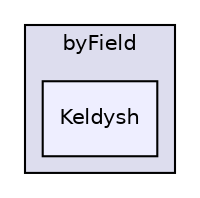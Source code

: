 digraph "/tmp/tmp.I3T9wAlo9k/picongpu/include/picongpu/particles/ionization/byField/Keldysh" {
  compound=true
  node [ fontsize="10", fontname="Helvetica"];
  edge [ labelfontsize="10", labelfontname="Helvetica"];
  subgraph clusterdir_913891e9dfe3dbafb34cd412af50801a {
    graph [ bgcolor="#ddddee", pencolor="black", label="byField" fontname="Helvetica", fontsize="10", URL="dir_913891e9dfe3dbafb34cd412af50801a.html"]
  dir_d6f0e029674476a48ddab2564a8a572a [shape=box, label="Keldysh", style="filled", fillcolor="#eeeeff", pencolor="black", URL="dir_d6f0e029674476a48ddab2564a8a572a.html"];
  }
}
